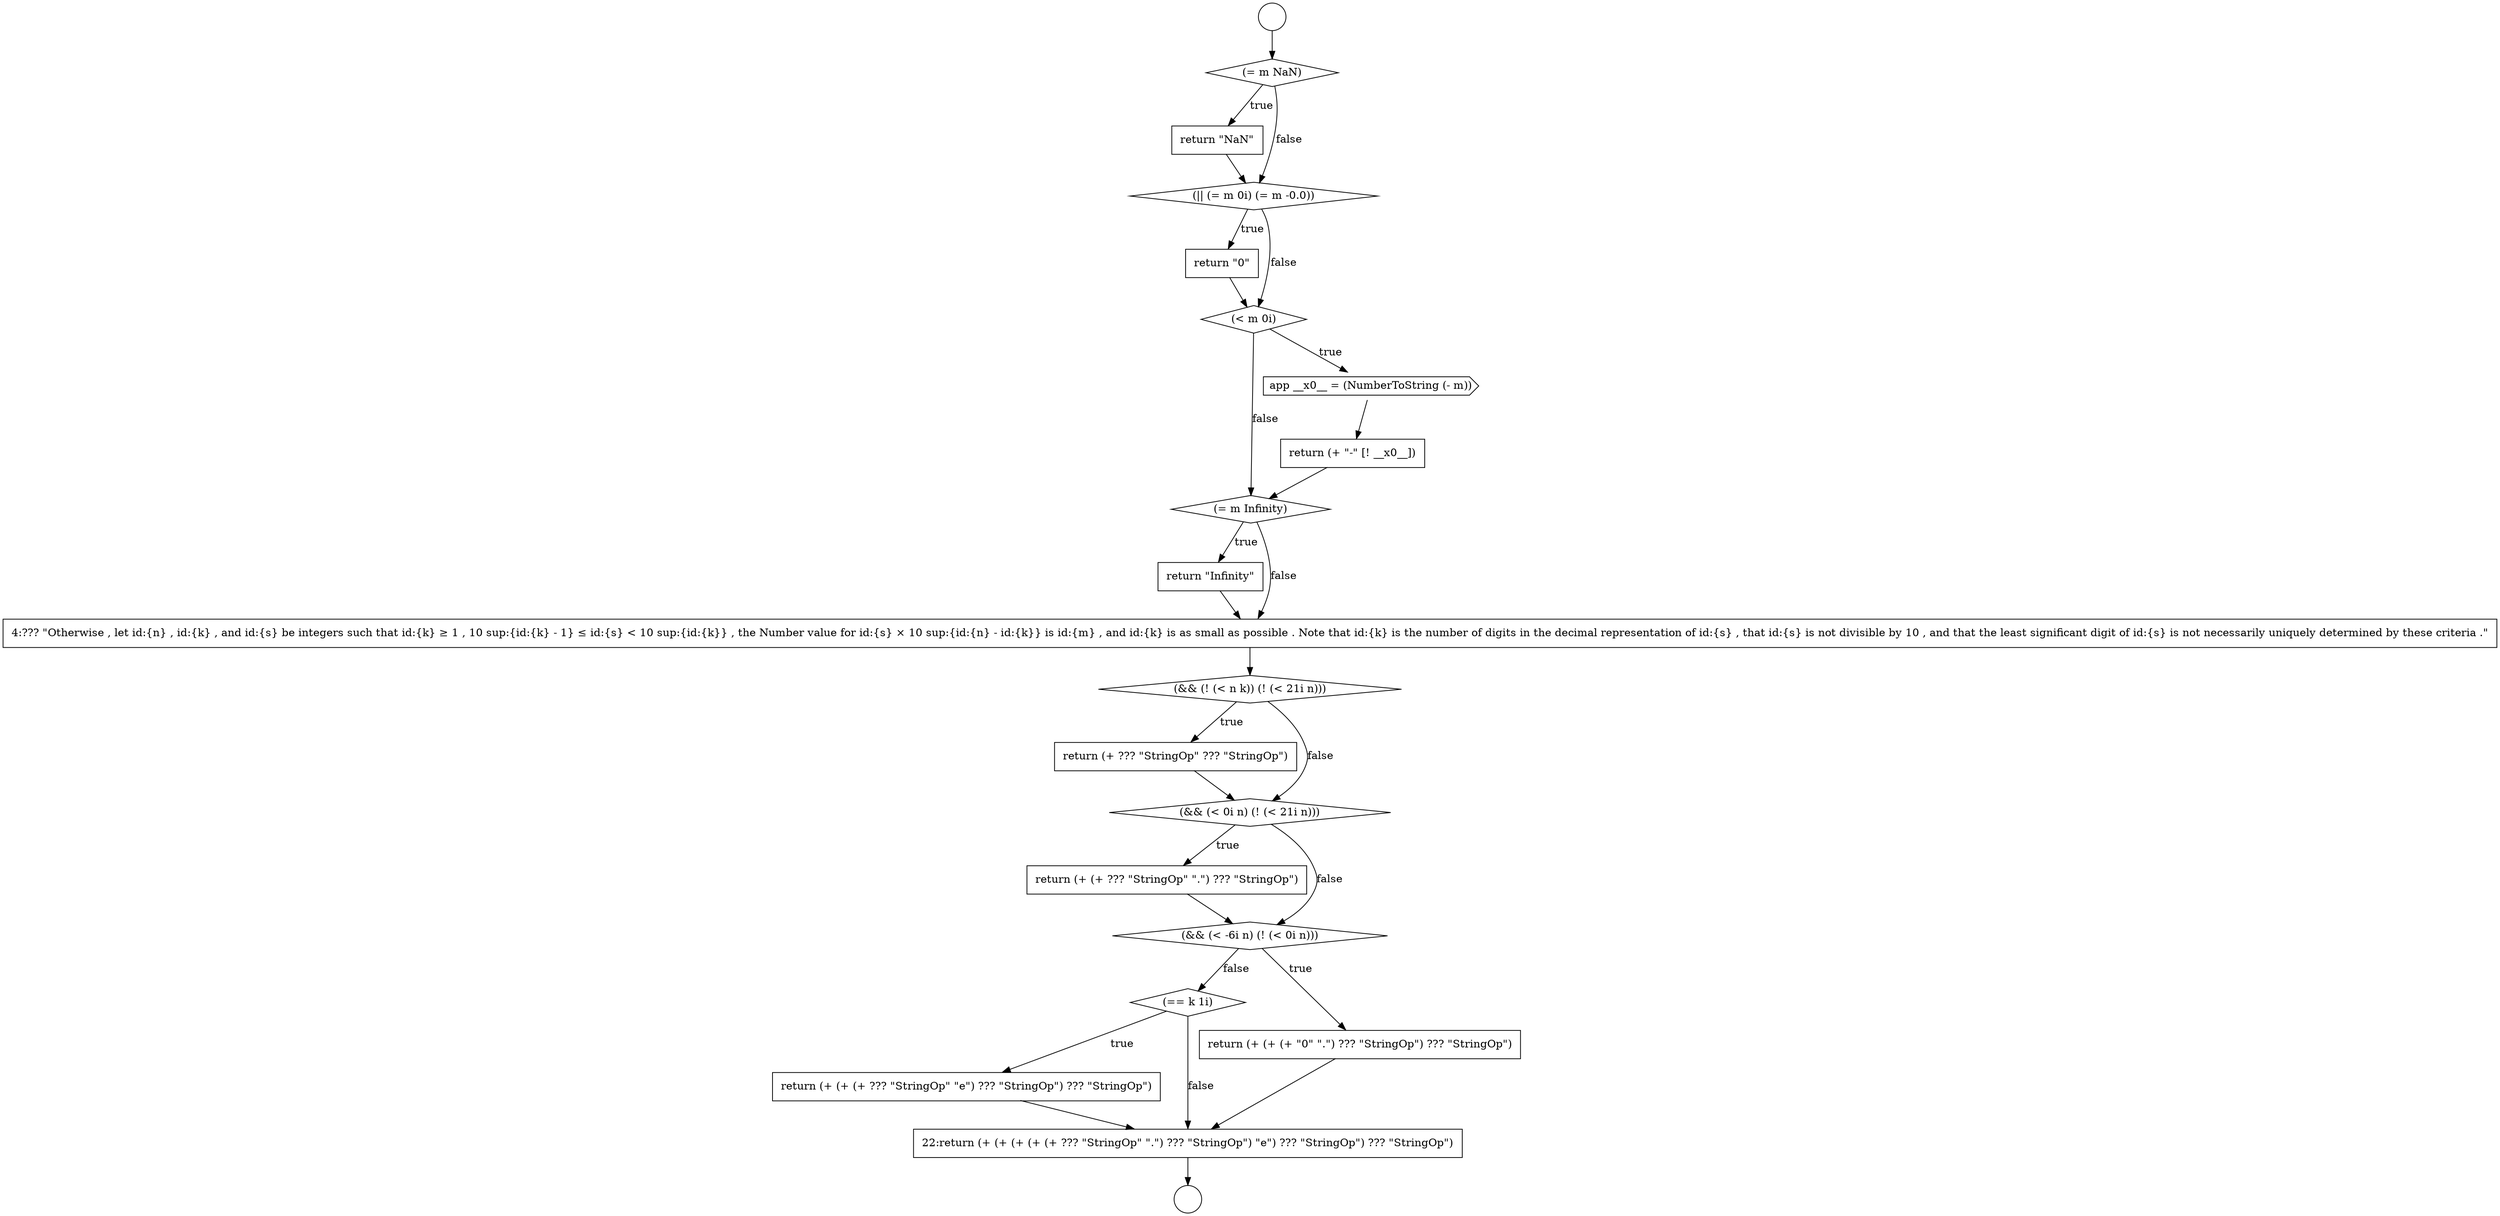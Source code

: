 digraph {
  node436 [shape=diamond, label=<<font color="black">(== k 1i)</font>> color="black" fillcolor="white" style=filled]
  node421 [shape=none, margin=0, label=<<font color="black">
    <table border="0" cellborder="1" cellspacing="0" cellpadding="10">
      <tr><td align="left">return &quot;NaN&quot;</td></tr>
    </table>
  </font>> color="black" fillcolor="white" style=filled]
  node428 [shape=none, margin=0, label=<<font color="black">
    <table border="0" cellborder="1" cellspacing="0" cellpadding="10">
      <tr><td align="left">return &quot;Infinity&quot;</td></tr>
    </table>
  </font>> color="black" fillcolor="white" style=filled]
  node435 [shape=none, margin=0, label=<<font color="black">
    <table border="0" cellborder="1" cellspacing="0" cellpadding="10">
      <tr><td align="left">return (+ (+ (+ &quot;0&quot; &quot;.&quot;) ??? &quot;StringOp&quot;) ??? &quot;StringOp&quot;)</td></tr>
    </table>
  </font>> color="black" fillcolor="white" style=filled]
  node420 [shape=diamond, label=<<font color="black">(= m NaN)</font>> color="black" fillcolor="white" style=filled]
  node423 [shape=none, margin=0, label=<<font color="black">
    <table border="0" cellborder="1" cellspacing="0" cellpadding="10">
      <tr><td align="left">return &quot;0&quot;</td></tr>
    </table>
  </font>> color="black" fillcolor="white" style=filled]
  node426 [shape=none, margin=0, label=<<font color="black">
    <table border="0" cellborder="1" cellspacing="0" cellpadding="10">
      <tr><td align="left">return (+ &quot;-&quot; [! __x0__])</td></tr>
    </table>
  </font>> color="black" fillcolor="white" style=filled]
  node418 [shape=circle label=" " color="black" fillcolor="white" style=filled]
  node433 [shape=none, margin=0, label=<<font color="black">
    <table border="0" cellborder="1" cellspacing="0" cellpadding="10">
      <tr><td align="left">return (+ (+ ??? &quot;StringOp&quot; &quot;.&quot;) ??? &quot;StringOp&quot;)</td></tr>
    </table>
  </font>> color="black" fillcolor="white" style=filled]
  node437 [shape=none, margin=0, label=<<font color="black">
    <table border="0" cellborder="1" cellspacing="0" cellpadding="10">
      <tr><td align="left">return (+ (+ (+ ??? &quot;StringOp&quot; &quot;e&quot;) ??? &quot;StringOp&quot;) ??? &quot;StringOp&quot;)</td></tr>
    </table>
  </font>> color="black" fillcolor="white" style=filled]
  node427 [shape=diamond, label=<<font color="black">(= m Infinity)</font>> color="black" fillcolor="white" style=filled]
  node424 [shape=diamond, label=<<font color="black">(&lt; m 0i)</font>> color="black" fillcolor="white" style=filled]
  node429 [shape=none, margin=0, label=<<font color="black">
    <table border="0" cellborder="1" cellspacing="0" cellpadding="10">
      <tr><td align="left">4:??? &quot;Otherwise , let id:{n} , id:{k} , and id:{s} be integers such that id:{k} &ge; 1 , 10 sup:{id:{k} - 1} &le; id:{s} &lt; 10 sup:{id:{k}} , the Number value for id:{s} &times; 10 sup:{id:{n} - id:{k}} is id:{m} , and id:{k} is as small as possible . Note that id:{k} is the number of digits in the decimal representation of id:{s} , that id:{s} is not divisible by 10 , and that the least significant digit of id:{s} is not necessarily uniquely determined by these criteria .&quot;</td></tr>
    </table>
  </font>> color="black" fillcolor="white" style=filled]
  node425 [shape=cds, label=<<font color="black">app __x0__ = (NumberToString (- m))</font>> color="black" fillcolor="white" style=filled]
  node430 [shape=diamond, label=<<font color="black">(&amp;&amp; (! (&lt; n k)) (! (&lt; 21i n)))</font>> color="black" fillcolor="white" style=filled]
  node419 [shape=circle label=" " color="black" fillcolor="white" style=filled]
  node434 [shape=diamond, label=<<font color="black">(&amp;&amp; (&lt; -6i n) (! (&lt; 0i n)))</font>> color="black" fillcolor="white" style=filled]
  node438 [shape=none, margin=0, label=<<font color="black">
    <table border="0" cellborder="1" cellspacing="0" cellpadding="10">
      <tr><td align="left">22:return (+ (+ (+ (+ (+ ??? &quot;StringOp&quot; &quot;.&quot;) ??? &quot;StringOp&quot;) &quot;e&quot;) ??? &quot;StringOp&quot;) ??? &quot;StringOp&quot;)</td></tr>
    </table>
  </font>> color="black" fillcolor="white" style=filled]
  node431 [shape=none, margin=0, label=<<font color="black">
    <table border="0" cellborder="1" cellspacing="0" cellpadding="10">
      <tr><td align="left">return (+ ??? &quot;StringOp&quot; ??? &quot;StringOp&quot;)</td></tr>
    </table>
  </font>> color="black" fillcolor="white" style=filled]
  node432 [shape=diamond, label=<<font color="black">(&amp;&amp; (&lt; 0i n) (! (&lt; 21i n)))</font>> color="black" fillcolor="white" style=filled]
  node422 [shape=diamond, label=<<font color="black">(|| (= m 0i) (= m -0.0))</font>> color="black" fillcolor="white" style=filled]
  node436 -> node437 [label=<<font color="black">true</font>> color="black"]
  node436 -> node438 [label=<<font color="black">false</font>> color="black"]
  node427 -> node428 [label=<<font color="black">true</font>> color="black"]
  node427 -> node429 [label=<<font color="black">false</font>> color="black"]
  node437 -> node438 [ color="black"]
  node432 -> node433 [label=<<font color="black">true</font>> color="black"]
  node432 -> node434 [label=<<font color="black">false</font>> color="black"]
  node423 -> node424 [ color="black"]
  node420 -> node421 [label=<<font color="black">true</font>> color="black"]
  node420 -> node422 [label=<<font color="black">false</font>> color="black"]
  node425 -> node426 [ color="black"]
  node430 -> node431 [label=<<font color="black">true</font>> color="black"]
  node430 -> node432 [label=<<font color="black">false</font>> color="black"]
  node433 -> node434 [ color="black"]
  node418 -> node420 [ color="black"]
  node438 -> node419 [ color="black"]
  node428 -> node429 [ color="black"]
  node424 -> node425 [label=<<font color="black">true</font>> color="black"]
  node424 -> node427 [label=<<font color="black">false</font>> color="black"]
  node429 -> node430 [ color="black"]
  node426 -> node427 [ color="black"]
  node431 -> node432 [ color="black"]
  node435 -> node438 [ color="black"]
  node434 -> node435 [label=<<font color="black">true</font>> color="black"]
  node434 -> node436 [label=<<font color="black">false</font>> color="black"]
  node421 -> node422 [ color="black"]
  node422 -> node423 [label=<<font color="black">true</font>> color="black"]
  node422 -> node424 [label=<<font color="black">false</font>> color="black"]
}

